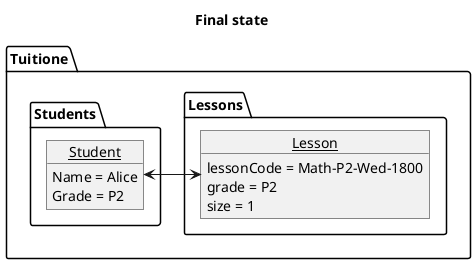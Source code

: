 @startuml

title Final state

package Tuitione {
    package Lessons {
        object __Lesson__ {
        lessonCode = Math-P2-Wed-1800
        grade = P2
        size = 1
        }
    }
    package Students {
        object __Student__ {
        Name = Alice
        Grade = P2
        }
    }

    __Lesson__ <-R-> __Student__

}

@end
